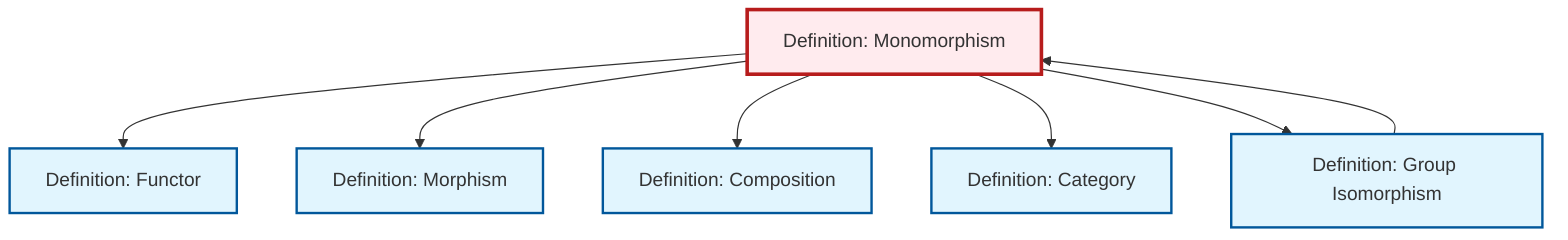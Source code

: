 graph TD
    classDef definition fill:#e1f5fe,stroke:#01579b,stroke-width:2px
    classDef theorem fill:#f3e5f5,stroke:#4a148c,stroke-width:2px
    classDef axiom fill:#fff3e0,stroke:#e65100,stroke-width:2px
    classDef example fill:#e8f5e9,stroke:#1b5e20,stroke-width:2px
    classDef current fill:#ffebee,stroke:#b71c1c,stroke-width:3px
    def-morphism["Definition: Morphism"]:::definition
    def-category["Definition: Category"]:::definition
    def-monomorphism["Definition: Monomorphism"]:::definition
    def-isomorphism["Definition: Group Isomorphism"]:::definition
    def-composition["Definition: Composition"]:::definition
    def-functor["Definition: Functor"]:::definition
    def-monomorphism --> def-functor
    def-monomorphism --> def-morphism
    def-monomorphism --> def-composition
    def-isomorphism --> def-monomorphism
    def-monomorphism --> def-category
    def-monomorphism --> def-isomorphism
    class def-monomorphism current